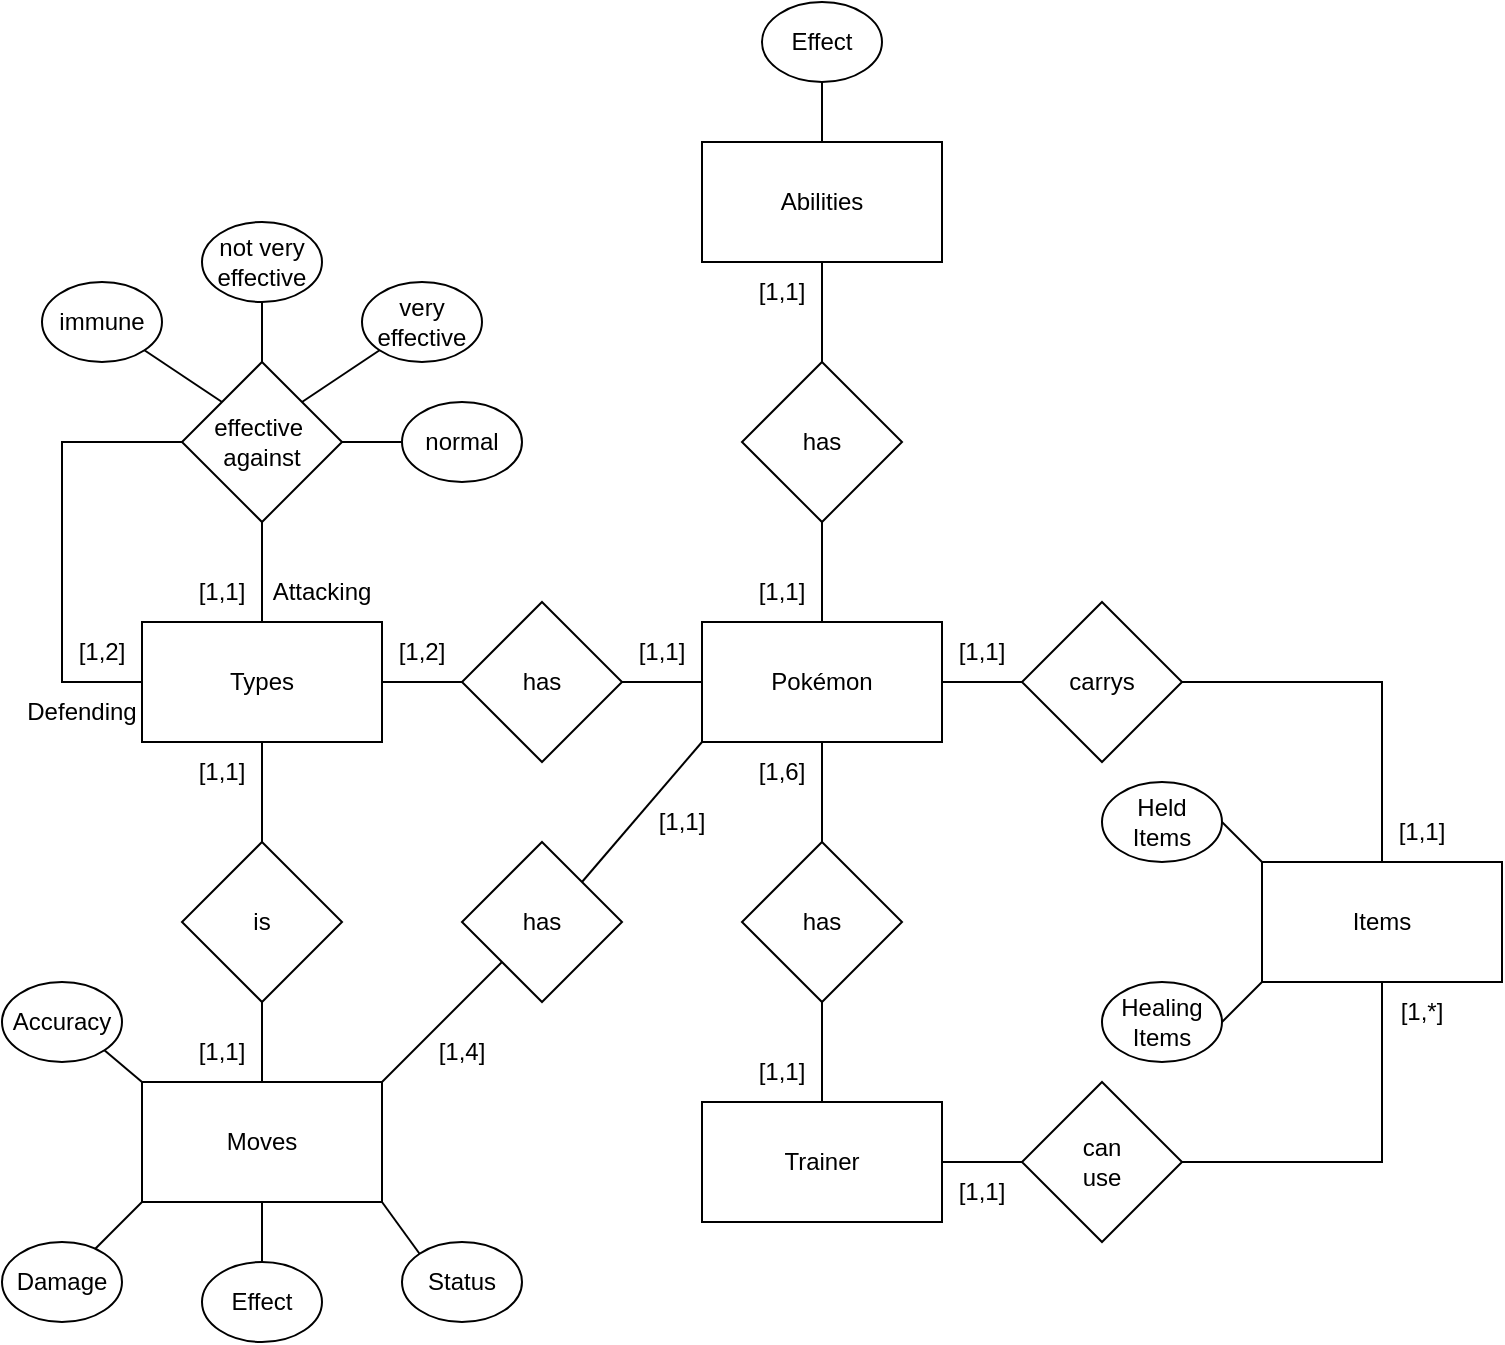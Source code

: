 <mxfile version="18.0.1" type="device"><diagram id="C5RBs43oDa-KdzZeNtuy" name="Page-1"><mxGraphModel dx="981" dy="597" grid="1" gridSize="10" guides="1" tooltips="1" connect="1" arrows="1" fold="1" page="1" pageScale="1" pageWidth="827" pageHeight="1169" math="0" shadow="0"><root><mxCell id="WIyWlLk6GJQsqaUBKTNV-0"/><mxCell id="WIyWlLk6GJQsqaUBKTNV-1" parent="WIyWlLk6GJQsqaUBKTNV-0"/><mxCell id="0MT_9OEl0rAt2nU6Ka5_-0" value="Pokémon" style="rounded=0;whiteSpace=wrap;html=1;" vertex="1" parent="WIyWlLk6GJQsqaUBKTNV-1"><mxGeometry x="360" y="330" width="120" height="60" as="geometry"/></mxCell><mxCell id="0MT_9OEl0rAt2nU6Ka5_-1" value="has" style="rhombus;whiteSpace=wrap;html=1;" vertex="1" parent="WIyWlLk6GJQsqaUBKTNV-1"><mxGeometry x="240" y="320" width="80" height="80" as="geometry"/></mxCell><mxCell id="0MT_9OEl0rAt2nU6Ka5_-2" value="Types" style="rounded=0;whiteSpace=wrap;html=1;" vertex="1" parent="WIyWlLk6GJQsqaUBKTNV-1"><mxGeometry x="80" y="330" width="120" height="60" as="geometry"/></mxCell><mxCell id="0MT_9OEl0rAt2nU6Ka5_-3" value="Abilities" style="rounded=0;whiteSpace=wrap;html=1;" vertex="1" parent="WIyWlLk6GJQsqaUBKTNV-1"><mxGeometry x="360" y="90" width="120" height="60" as="geometry"/></mxCell><mxCell id="0MT_9OEl0rAt2nU6Ka5_-4" value="has" style="rhombus;whiteSpace=wrap;html=1;" vertex="1" parent="WIyWlLk6GJQsqaUBKTNV-1"><mxGeometry x="380" y="200" width="80" height="80" as="geometry"/></mxCell><mxCell id="0MT_9OEl0rAt2nU6Ka5_-5" value="has" style="rhombus;whiteSpace=wrap;html=1;" vertex="1" parent="WIyWlLk6GJQsqaUBKTNV-1"><mxGeometry x="380" y="440" width="80" height="80" as="geometry"/></mxCell><mxCell id="0MT_9OEl0rAt2nU6Ka5_-8" value="Trainer" style="rounded=0;whiteSpace=wrap;html=1;" vertex="1" parent="WIyWlLk6GJQsqaUBKTNV-1"><mxGeometry x="360" y="570" width="120" height="60" as="geometry"/></mxCell><mxCell id="0MT_9OEl0rAt2nU6Ka5_-9" value="carrys" style="rhombus;whiteSpace=wrap;html=1;" vertex="1" parent="WIyWlLk6GJQsqaUBKTNV-1"><mxGeometry x="520" y="320" width="80" height="80" as="geometry"/></mxCell><mxCell id="0MT_9OEl0rAt2nU6Ka5_-10" value="Items" style="rounded=0;whiteSpace=wrap;html=1;" vertex="1" parent="WIyWlLk6GJQsqaUBKTNV-1"><mxGeometry x="640" y="450" width="120" height="60" as="geometry"/></mxCell><mxCell id="0MT_9OEl0rAt2nU6Ka5_-11" value="can&lt;br&gt;use" style="rhombus;whiteSpace=wrap;html=1;" vertex="1" parent="WIyWlLk6GJQsqaUBKTNV-1"><mxGeometry x="520" y="560" width="80" height="80" as="geometry"/></mxCell><mxCell id="0MT_9OEl0rAt2nU6Ka5_-12" value="" style="endArrow=none;html=1;rounded=0;entryX=1;entryY=0.5;entryDx=0;entryDy=0;exitX=0.5;exitY=0;exitDx=0;exitDy=0;" edge="1" parent="WIyWlLk6GJQsqaUBKTNV-1" source="0MT_9OEl0rAt2nU6Ka5_-10" target="0MT_9OEl0rAt2nU6Ka5_-9"><mxGeometry width="50" height="50" relative="1" as="geometry"><mxPoint x="480" y="490" as="sourcePoint"/><mxPoint x="530" y="440" as="targetPoint"/><Array as="points"><mxPoint x="700" y="360"/></Array></mxGeometry></mxCell><mxCell id="0MT_9OEl0rAt2nU6Ka5_-13" value="" style="endArrow=none;html=1;rounded=0;entryX=1;entryY=0.5;entryDx=0;entryDy=0;exitX=0.5;exitY=1;exitDx=0;exitDy=0;" edge="1" parent="WIyWlLk6GJQsqaUBKTNV-1" source="0MT_9OEl0rAt2nU6Ka5_-10" target="0MT_9OEl0rAt2nU6Ka5_-11"><mxGeometry width="50" height="50" relative="1" as="geometry"><mxPoint x="710" y="460" as="sourcePoint"/><mxPoint x="610" y="370.0" as="targetPoint"/><Array as="points"><mxPoint x="700" y="600"/></Array></mxGeometry></mxCell><mxCell id="0MT_9OEl0rAt2nU6Ka5_-14" value="" style="endArrow=none;html=1;rounded=0;exitX=1;exitY=0.5;exitDx=0;exitDy=0;entryX=0;entryY=0.5;entryDx=0;entryDy=0;" edge="1" parent="WIyWlLk6GJQsqaUBKTNV-1" source="0MT_9OEl0rAt2nU6Ka5_-8" target="0MT_9OEl0rAt2nU6Ka5_-11"><mxGeometry width="50" height="50" relative="1" as="geometry"><mxPoint x="480" y="490" as="sourcePoint"/><mxPoint x="530" y="440" as="targetPoint"/></mxGeometry></mxCell><mxCell id="0MT_9OEl0rAt2nU6Ka5_-15" value="" style="endArrow=none;html=1;rounded=0;exitX=0.5;exitY=0;exitDx=0;exitDy=0;entryX=0.5;entryY=1;entryDx=0;entryDy=0;" edge="1" parent="WIyWlLk6GJQsqaUBKTNV-1" source="0MT_9OEl0rAt2nU6Ka5_-8" target="0MT_9OEl0rAt2nU6Ka5_-5"><mxGeometry width="50" height="50" relative="1" as="geometry"><mxPoint x="480" y="490" as="sourcePoint"/><mxPoint x="530" y="440" as="targetPoint"/></mxGeometry></mxCell><mxCell id="0MT_9OEl0rAt2nU6Ka5_-19" value="" style="endArrow=none;html=1;rounded=0;exitX=0.5;exitY=0;exitDx=0;exitDy=0;entryX=0.5;entryY=1;entryDx=0;entryDy=0;" edge="1" parent="WIyWlLk6GJQsqaUBKTNV-1" source="0MT_9OEl0rAt2nU6Ka5_-5" target="0MT_9OEl0rAt2nU6Ka5_-0"><mxGeometry width="50" height="50" relative="1" as="geometry"><mxPoint x="480" y="490" as="sourcePoint"/><mxPoint x="530" y="440" as="targetPoint"/></mxGeometry></mxCell><mxCell id="0MT_9OEl0rAt2nU6Ka5_-20" value="" style="endArrow=none;html=1;rounded=0;entryX=0;entryY=0.5;entryDx=0;entryDy=0;exitX=1;exitY=0.5;exitDx=0;exitDy=0;" edge="1" parent="WIyWlLk6GJQsqaUBKTNV-1" source="0MT_9OEl0rAt2nU6Ka5_-0" target="0MT_9OEl0rAt2nU6Ka5_-9"><mxGeometry width="50" height="50" relative="1" as="geometry"><mxPoint x="480" y="490" as="sourcePoint"/><mxPoint x="530" y="440" as="targetPoint"/></mxGeometry></mxCell><mxCell id="0MT_9OEl0rAt2nU6Ka5_-21" value="" style="endArrow=none;html=1;rounded=0;exitX=0.5;exitY=0;exitDx=0;exitDy=0;entryX=0.5;entryY=1;entryDx=0;entryDy=0;" edge="1" parent="WIyWlLk6GJQsqaUBKTNV-1" source="0MT_9OEl0rAt2nU6Ka5_-0" target="0MT_9OEl0rAt2nU6Ka5_-4"><mxGeometry width="50" height="50" relative="1" as="geometry"><mxPoint x="480" y="490" as="sourcePoint"/><mxPoint x="530" y="440" as="targetPoint"/></mxGeometry></mxCell><mxCell id="0MT_9OEl0rAt2nU6Ka5_-22" value="" style="endArrow=none;html=1;rounded=0;exitX=0.5;exitY=0;exitDx=0;exitDy=0;entryX=0.5;entryY=1;entryDx=0;entryDy=0;" edge="1" parent="WIyWlLk6GJQsqaUBKTNV-1" source="0MT_9OEl0rAt2nU6Ka5_-4" target="0MT_9OEl0rAt2nU6Ka5_-3"><mxGeometry width="50" height="50" relative="1" as="geometry"><mxPoint x="460" y="280" as="sourcePoint"/><mxPoint x="510" y="230" as="targetPoint"/></mxGeometry></mxCell><mxCell id="0MT_9OEl0rAt2nU6Ka5_-23" value="" style="endArrow=none;html=1;rounded=0;exitX=1;exitY=0.5;exitDx=0;exitDy=0;entryX=0;entryY=0.5;entryDx=0;entryDy=0;" edge="1" parent="WIyWlLk6GJQsqaUBKTNV-1" source="0MT_9OEl0rAt2nU6Ka5_-1" target="0MT_9OEl0rAt2nU6Ka5_-0"><mxGeometry width="50" height="50" relative="1" as="geometry"><mxPoint x="350" y="450" as="sourcePoint"/><mxPoint x="400" y="400" as="targetPoint"/></mxGeometry></mxCell><mxCell id="0MT_9OEl0rAt2nU6Ka5_-24" value="" style="endArrow=none;html=1;rounded=0;exitX=1;exitY=0.5;exitDx=0;exitDy=0;entryX=0;entryY=0.5;entryDx=0;entryDy=0;" edge="1" parent="WIyWlLk6GJQsqaUBKTNV-1" source="0MT_9OEl0rAt2nU6Ka5_-2" target="0MT_9OEl0rAt2nU6Ka5_-1"><mxGeometry width="50" height="50" relative="1" as="geometry"><mxPoint x="350" y="450" as="sourcePoint"/><mxPoint x="400" y="400" as="targetPoint"/></mxGeometry></mxCell><mxCell id="0MT_9OEl0rAt2nU6Ka5_-25" value="Held&lt;br&gt;Items" style="ellipse;whiteSpace=wrap;html=1;" vertex="1" parent="WIyWlLk6GJQsqaUBKTNV-1"><mxGeometry x="560" y="410" width="60" height="40" as="geometry"/></mxCell><mxCell id="0MT_9OEl0rAt2nU6Ka5_-26" value="Healing&lt;br&gt;Items" style="ellipse;whiteSpace=wrap;html=1;" vertex="1" parent="WIyWlLk6GJQsqaUBKTNV-1"><mxGeometry x="560" y="510" width="60" height="40" as="geometry"/></mxCell><mxCell id="0MT_9OEl0rAt2nU6Ka5_-27" value="" style="endArrow=none;html=1;rounded=0;exitX=1;exitY=0.5;exitDx=0;exitDy=0;entryX=0;entryY=1;entryDx=0;entryDy=0;" edge="1" parent="WIyWlLk6GJQsqaUBKTNV-1" source="0MT_9OEl0rAt2nU6Ka5_-26" target="0MT_9OEl0rAt2nU6Ka5_-10"><mxGeometry width="50" height="50" relative="1" as="geometry"><mxPoint x="450" y="470" as="sourcePoint"/><mxPoint x="500" y="420" as="targetPoint"/></mxGeometry></mxCell><mxCell id="0MT_9OEl0rAt2nU6Ka5_-28" value="" style="endArrow=none;html=1;rounded=0;exitX=1;exitY=0.5;exitDx=0;exitDy=0;entryX=0;entryY=0;entryDx=0;entryDy=0;" edge="1" parent="WIyWlLk6GJQsqaUBKTNV-1" source="0MT_9OEl0rAt2nU6Ka5_-25" target="0MT_9OEl0rAt2nU6Ka5_-10"><mxGeometry width="50" height="50" relative="1" as="geometry"><mxPoint x="450" y="470" as="sourcePoint"/><mxPoint x="500" y="420" as="targetPoint"/></mxGeometry></mxCell><mxCell id="0MT_9OEl0rAt2nU6Ka5_-29" value="effective&amp;nbsp;&lt;br&gt;against" style="rhombus;whiteSpace=wrap;html=1;" vertex="1" parent="WIyWlLk6GJQsqaUBKTNV-1"><mxGeometry x="100" y="200" width="80" height="80" as="geometry"/></mxCell><mxCell id="0MT_9OEl0rAt2nU6Ka5_-30" value="" style="endArrow=none;html=1;rounded=0;exitX=0.5;exitY=0;exitDx=0;exitDy=0;" edge="1" parent="WIyWlLk6GJQsqaUBKTNV-1" source="0MT_9OEl0rAt2nU6Ka5_-2" target="0MT_9OEl0rAt2nU6Ka5_-29"><mxGeometry width="50" height="50" relative="1" as="geometry"><mxPoint x="250" y="400" as="sourcePoint"/><mxPoint x="300" y="350" as="targetPoint"/></mxGeometry></mxCell><mxCell id="0MT_9OEl0rAt2nU6Ka5_-31" value="" style="endArrow=none;html=1;rounded=0;exitX=0;exitY=0.5;exitDx=0;exitDy=0;entryX=0;entryY=0.5;entryDx=0;entryDy=0;" edge="1" parent="WIyWlLk6GJQsqaUBKTNV-1" source="0MT_9OEl0rAt2nU6Ka5_-29" target="0MT_9OEl0rAt2nU6Ka5_-2"><mxGeometry width="50" height="50" relative="1" as="geometry"><mxPoint x="250" y="400" as="sourcePoint"/><mxPoint x="40" y="360" as="targetPoint"/><Array as="points"><mxPoint x="40" y="240"/><mxPoint x="40" y="360"/></Array></mxGeometry></mxCell><mxCell id="0MT_9OEl0rAt2nU6Ka5_-32" value="Attacking" style="text;html=1;strokeColor=none;fillColor=none;align=center;verticalAlign=middle;whiteSpace=wrap;rounded=0;" vertex="1" parent="WIyWlLk6GJQsqaUBKTNV-1"><mxGeometry x="140" y="300" width="60" height="30" as="geometry"/></mxCell><mxCell id="0MT_9OEl0rAt2nU6Ka5_-33" value="Defending" style="text;html=1;strokeColor=none;fillColor=none;align=center;verticalAlign=middle;whiteSpace=wrap;rounded=0;" vertex="1" parent="WIyWlLk6GJQsqaUBKTNV-1"><mxGeometry x="20" y="360" width="60" height="30" as="geometry"/></mxCell><mxCell id="0MT_9OEl0rAt2nU6Ka5_-34" value="normal" style="ellipse;whiteSpace=wrap;html=1;" vertex="1" parent="WIyWlLk6GJQsqaUBKTNV-1"><mxGeometry x="210" y="220" width="60" height="40" as="geometry"/></mxCell><mxCell id="0MT_9OEl0rAt2nU6Ka5_-35" value="not very effective" style="ellipse;whiteSpace=wrap;html=1;" vertex="1" parent="WIyWlLk6GJQsqaUBKTNV-1"><mxGeometry x="110" y="130" width="60" height="40" as="geometry"/></mxCell><mxCell id="0MT_9OEl0rAt2nU6Ka5_-36" value="very effective" style="ellipse;whiteSpace=wrap;html=1;" vertex="1" parent="WIyWlLk6GJQsqaUBKTNV-1"><mxGeometry x="190" y="160" width="60" height="40" as="geometry"/></mxCell><mxCell id="0MT_9OEl0rAt2nU6Ka5_-37" value="immune" style="ellipse;whiteSpace=wrap;html=1;" vertex="1" parent="WIyWlLk6GJQsqaUBKTNV-1"><mxGeometry x="30" y="160" width="60" height="40" as="geometry"/></mxCell><mxCell id="0MT_9OEl0rAt2nU6Ka5_-38" value="" style="endArrow=none;html=1;rounded=0;exitX=1;exitY=0.5;exitDx=0;exitDy=0;entryX=0;entryY=0.5;entryDx=0;entryDy=0;" edge="1" parent="WIyWlLk6GJQsqaUBKTNV-1" source="0MT_9OEl0rAt2nU6Ka5_-29" target="0MT_9OEl0rAt2nU6Ka5_-34"><mxGeometry width="50" height="50" relative="1" as="geometry"><mxPoint x="210" y="280" as="sourcePoint"/><mxPoint x="260" y="230" as="targetPoint"/></mxGeometry></mxCell><mxCell id="0MT_9OEl0rAt2nU6Ka5_-39" value="" style="endArrow=none;html=1;rounded=0;exitX=1;exitY=0;exitDx=0;exitDy=0;entryX=0;entryY=1;entryDx=0;entryDy=0;" edge="1" parent="WIyWlLk6GJQsqaUBKTNV-1" source="0MT_9OEl0rAt2nU6Ka5_-29" target="0MT_9OEl0rAt2nU6Ka5_-36"><mxGeometry width="50" height="50" relative="1" as="geometry"><mxPoint x="210" y="280" as="sourcePoint"/><mxPoint x="260" y="230" as="targetPoint"/></mxGeometry></mxCell><mxCell id="0MT_9OEl0rAt2nU6Ka5_-40" value="" style="endArrow=none;html=1;rounded=0;exitX=0.5;exitY=0;exitDx=0;exitDy=0;entryX=0.5;entryY=1;entryDx=0;entryDy=0;" edge="1" parent="WIyWlLk6GJQsqaUBKTNV-1" source="0MT_9OEl0rAt2nU6Ka5_-29" target="0MT_9OEl0rAt2nU6Ka5_-35"><mxGeometry width="50" height="50" relative="1" as="geometry"><mxPoint x="210" y="280" as="sourcePoint"/><mxPoint x="260" y="230" as="targetPoint"/></mxGeometry></mxCell><mxCell id="0MT_9OEl0rAt2nU6Ka5_-41" value="" style="endArrow=none;html=1;rounded=0;exitX=0;exitY=0;exitDx=0;exitDy=0;entryX=1;entryY=1;entryDx=0;entryDy=0;" edge="1" parent="WIyWlLk6GJQsqaUBKTNV-1" source="0MT_9OEl0rAt2nU6Ka5_-29" target="0MT_9OEl0rAt2nU6Ka5_-37"><mxGeometry width="50" height="50" relative="1" as="geometry"><mxPoint x="210" y="280" as="sourcePoint"/><mxPoint x="260" y="230" as="targetPoint"/></mxGeometry></mxCell><mxCell id="0MT_9OEl0rAt2nU6Ka5_-42" value="Moves" style="rounded=0;whiteSpace=wrap;html=1;" vertex="1" parent="WIyWlLk6GJQsqaUBKTNV-1"><mxGeometry x="80" y="560" width="120" height="60" as="geometry"/></mxCell><mxCell id="0MT_9OEl0rAt2nU6Ka5_-43" value="has" style="rhombus;whiteSpace=wrap;html=1;" vertex="1" parent="WIyWlLk6GJQsqaUBKTNV-1"><mxGeometry x="240" y="440" width="80" height="80" as="geometry"/></mxCell><mxCell id="0MT_9OEl0rAt2nU6Ka5_-44" value="is" style="rhombus;whiteSpace=wrap;html=1;" vertex="1" parent="WIyWlLk6GJQsqaUBKTNV-1"><mxGeometry x="100" y="440" width="80" height="80" as="geometry"/></mxCell><mxCell id="0MT_9OEl0rAt2nU6Ka5_-45" value="" style="endArrow=none;html=1;rounded=0;entryX=0;entryY=1;entryDx=0;entryDy=0;exitX=1;exitY=0;exitDx=0;exitDy=0;" edge="1" parent="WIyWlLk6GJQsqaUBKTNV-1" source="0MT_9OEl0rAt2nU6Ka5_-43" target="0MT_9OEl0rAt2nU6Ka5_-0"><mxGeometry width="50" height="50" relative="1" as="geometry"><mxPoint x="250" y="460" as="sourcePoint"/><mxPoint x="300" y="410" as="targetPoint"/></mxGeometry></mxCell><mxCell id="0MT_9OEl0rAt2nU6Ka5_-46" value="" style="endArrow=none;html=1;rounded=0;exitX=1;exitY=0;exitDx=0;exitDy=0;entryX=0;entryY=1;entryDx=0;entryDy=0;" edge="1" parent="WIyWlLk6GJQsqaUBKTNV-1" source="0MT_9OEl0rAt2nU6Ka5_-42" target="0MT_9OEl0rAt2nU6Ka5_-43"><mxGeometry width="50" height="50" relative="1" as="geometry"><mxPoint x="250" y="460" as="sourcePoint"/><mxPoint x="300" y="410" as="targetPoint"/></mxGeometry></mxCell><mxCell id="0MT_9OEl0rAt2nU6Ka5_-47" value="" style="endArrow=none;html=1;rounded=0;exitX=0.5;exitY=0;exitDx=0;exitDy=0;entryX=0.5;entryY=1;entryDx=0;entryDy=0;" edge="1" parent="WIyWlLk6GJQsqaUBKTNV-1" source="0MT_9OEl0rAt2nU6Ka5_-42" target="0MT_9OEl0rAt2nU6Ka5_-44"><mxGeometry width="50" height="50" relative="1" as="geometry"><mxPoint x="250" y="460" as="sourcePoint"/><mxPoint x="300" y="410" as="targetPoint"/></mxGeometry></mxCell><mxCell id="0MT_9OEl0rAt2nU6Ka5_-48" value="" style="endArrow=none;html=1;rounded=0;exitX=0.5;exitY=0;exitDx=0;exitDy=0;entryX=0.5;entryY=1;entryDx=0;entryDy=0;" edge="1" parent="WIyWlLk6GJQsqaUBKTNV-1" source="0MT_9OEl0rAt2nU6Ka5_-44" target="0MT_9OEl0rAt2nU6Ka5_-2"><mxGeometry width="50" height="50" relative="1" as="geometry"><mxPoint x="250" y="460" as="sourcePoint"/><mxPoint x="300" y="410" as="targetPoint"/></mxGeometry></mxCell><mxCell id="0MT_9OEl0rAt2nU6Ka5_-49" value="Effect" style="ellipse;whiteSpace=wrap;html=1;" vertex="1" parent="WIyWlLk6GJQsqaUBKTNV-1"><mxGeometry x="110" y="650" width="60" height="40" as="geometry"/></mxCell><mxCell id="0MT_9OEl0rAt2nU6Ka5_-50" value="Status" style="ellipse;whiteSpace=wrap;html=1;" vertex="1" parent="WIyWlLk6GJQsqaUBKTNV-1"><mxGeometry x="210" y="640" width="60" height="40" as="geometry"/></mxCell><mxCell id="0MT_9OEl0rAt2nU6Ka5_-51" value="Damage" style="ellipse;whiteSpace=wrap;html=1;" vertex="1" parent="WIyWlLk6GJQsqaUBKTNV-1"><mxGeometry x="10" y="640" width="60" height="40" as="geometry"/></mxCell><mxCell id="0MT_9OEl0rAt2nU6Ka5_-52" value="Accuracy" style="ellipse;whiteSpace=wrap;html=1;" vertex="1" parent="WIyWlLk6GJQsqaUBKTNV-1"><mxGeometry x="10" y="510" width="60" height="40" as="geometry"/></mxCell><mxCell id="0MT_9OEl0rAt2nU6Ka5_-53" value="" style="endArrow=none;html=1;rounded=0;exitX=1;exitY=1;exitDx=0;exitDy=0;entryX=0;entryY=0;entryDx=0;entryDy=0;" edge="1" parent="WIyWlLk6GJQsqaUBKTNV-1" source="0MT_9OEl0rAt2nU6Ka5_-52" target="0MT_9OEl0rAt2nU6Ka5_-42"><mxGeometry width="50" height="50" relative="1" as="geometry"><mxPoint x="280" y="490" as="sourcePoint"/><mxPoint x="330" y="440" as="targetPoint"/></mxGeometry></mxCell><mxCell id="0MT_9OEl0rAt2nU6Ka5_-54" value="" style="endArrow=none;html=1;rounded=0;entryX=0;entryY=1;entryDx=0;entryDy=0;" edge="1" parent="WIyWlLk6GJQsqaUBKTNV-1" source="0MT_9OEl0rAt2nU6Ka5_-51" target="0MT_9OEl0rAt2nU6Ka5_-42"><mxGeometry width="50" height="50" relative="1" as="geometry"><mxPoint x="280" y="490" as="sourcePoint"/><mxPoint x="330" y="440" as="targetPoint"/></mxGeometry></mxCell><mxCell id="0MT_9OEl0rAt2nU6Ka5_-55" value="" style="endArrow=none;html=1;rounded=0;exitX=0.5;exitY=0;exitDx=0;exitDy=0;entryX=0.5;entryY=1;entryDx=0;entryDy=0;" edge="1" parent="WIyWlLk6GJQsqaUBKTNV-1" source="0MT_9OEl0rAt2nU6Ka5_-49" target="0MT_9OEl0rAt2nU6Ka5_-42"><mxGeometry width="50" height="50" relative="1" as="geometry"><mxPoint x="280" y="490" as="sourcePoint"/><mxPoint x="330" y="440" as="targetPoint"/></mxGeometry></mxCell><mxCell id="0MT_9OEl0rAt2nU6Ka5_-56" value="" style="endArrow=none;html=1;rounded=0;entryX=1;entryY=1;entryDx=0;entryDy=0;exitX=0;exitY=0;exitDx=0;exitDy=0;" edge="1" parent="WIyWlLk6GJQsqaUBKTNV-1" source="0MT_9OEl0rAt2nU6Ka5_-50" target="0MT_9OEl0rAt2nU6Ka5_-42"><mxGeometry width="50" height="50" relative="1" as="geometry"><mxPoint x="280" y="490" as="sourcePoint"/><mxPoint x="330" y="440" as="targetPoint"/></mxGeometry></mxCell><mxCell id="0MT_9OEl0rAt2nU6Ka5_-58" value="Effect" style="ellipse;whiteSpace=wrap;html=1;" vertex="1" parent="WIyWlLk6GJQsqaUBKTNV-1"><mxGeometry x="390" y="20" width="60" height="40" as="geometry"/></mxCell><mxCell id="0MT_9OEl0rAt2nU6Ka5_-59" value="" style="endArrow=none;html=1;rounded=0;entryX=0.5;entryY=1;entryDx=0;entryDy=0;exitX=0.5;exitY=0;exitDx=0;exitDy=0;" edge="1" parent="WIyWlLk6GJQsqaUBKTNV-1" source="0MT_9OEl0rAt2nU6Ka5_-3" target="0MT_9OEl0rAt2nU6Ka5_-58"><mxGeometry width="50" height="50" relative="1" as="geometry"><mxPoint x="400" y="270" as="sourcePoint"/><mxPoint x="450" y="220" as="targetPoint"/></mxGeometry></mxCell><mxCell id="0MT_9OEl0rAt2nU6Ka5_-60" value="[1,1]" style="text;html=1;strokeColor=none;fillColor=none;align=center;verticalAlign=middle;whiteSpace=wrap;rounded=0;" vertex="1" parent="WIyWlLk6GJQsqaUBKTNV-1"><mxGeometry x="90" y="300" width="60" height="30" as="geometry"/></mxCell><mxCell id="0MT_9OEl0rAt2nU6Ka5_-61" value="[1,2]" style="text;html=1;strokeColor=none;fillColor=none;align=center;verticalAlign=middle;whiteSpace=wrap;rounded=0;" vertex="1" parent="WIyWlLk6GJQsqaUBKTNV-1"><mxGeometry x="30" y="330" width="60" height="30" as="geometry"/></mxCell><mxCell id="0MT_9OEl0rAt2nU6Ka5_-62" value="[1,1]" style="text;html=1;strokeColor=none;fillColor=none;align=center;verticalAlign=middle;whiteSpace=wrap;rounded=0;" vertex="1" parent="WIyWlLk6GJQsqaUBKTNV-1"><mxGeometry x="690" y="420" width="60" height="30" as="geometry"/></mxCell><mxCell id="0MT_9OEl0rAt2nU6Ka5_-63" style="edgeStyle=orthogonalEdgeStyle;rounded=0;orthogonalLoop=1;jettySize=auto;html=1;exitX=0.5;exitY=1;exitDx=0;exitDy=0;" edge="1" parent="WIyWlLk6GJQsqaUBKTNV-1" source="0MT_9OEl0rAt2nU6Ka5_-62" target="0MT_9OEl0rAt2nU6Ka5_-62"><mxGeometry relative="1" as="geometry"/></mxCell><mxCell id="0MT_9OEl0rAt2nU6Ka5_-64" value="[1,1]" style="text;html=1;strokeColor=none;fillColor=none;align=center;verticalAlign=middle;whiteSpace=wrap;rounded=0;" vertex="1" parent="WIyWlLk6GJQsqaUBKTNV-1"><mxGeometry x="470" y="330" width="60" height="30" as="geometry"/></mxCell><mxCell id="0MT_9OEl0rAt2nU6Ka5_-65" value="[1,1]" style="text;html=1;strokeColor=none;fillColor=none;align=center;verticalAlign=middle;whiteSpace=wrap;rounded=0;" vertex="1" parent="WIyWlLk6GJQsqaUBKTNV-1"><mxGeometry x="370" y="540" width="60" height="30" as="geometry"/></mxCell><mxCell id="0MT_9OEl0rAt2nU6Ka5_-66" value="[1,6]" style="text;html=1;strokeColor=none;fillColor=none;align=center;verticalAlign=middle;whiteSpace=wrap;rounded=0;" vertex="1" parent="WIyWlLk6GJQsqaUBKTNV-1"><mxGeometry x="370" y="390" width="60" height="30" as="geometry"/></mxCell><mxCell id="0MT_9OEl0rAt2nU6Ka5_-67" value="[1,1]" style="text;html=1;strokeColor=none;fillColor=none;align=center;verticalAlign=middle;whiteSpace=wrap;rounded=0;" vertex="1" parent="WIyWlLk6GJQsqaUBKTNV-1"><mxGeometry x="370" y="300" width="60" height="30" as="geometry"/></mxCell><mxCell id="0MT_9OEl0rAt2nU6Ka5_-68" value="[1,1]" style="text;html=1;strokeColor=none;fillColor=none;align=center;verticalAlign=middle;whiteSpace=wrap;rounded=0;" vertex="1" parent="WIyWlLk6GJQsqaUBKTNV-1"><mxGeometry x="370" y="150" width="60" height="30" as="geometry"/></mxCell><mxCell id="0MT_9OEl0rAt2nU6Ka5_-69" value="[1,1]" style="text;html=1;strokeColor=none;fillColor=none;align=center;verticalAlign=middle;whiteSpace=wrap;rounded=0;" vertex="1" parent="WIyWlLk6GJQsqaUBKTNV-1"><mxGeometry x="320" y="415" width="60" height="30" as="geometry"/></mxCell><mxCell id="0MT_9OEl0rAt2nU6Ka5_-70" value="[1,4]" style="text;html=1;strokeColor=none;fillColor=none;align=center;verticalAlign=middle;whiteSpace=wrap;rounded=0;" vertex="1" parent="WIyWlLk6GJQsqaUBKTNV-1"><mxGeometry x="210" y="530" width="60" height="30" as="geometry"/></mxCell><mxCell id="0MT_9OEl0rAt2nU6Ka5_-71" value="[1,1]" style="text;html=1;strokeColor=none;fillColor=none;align=center;verticalAlign=middle;whiteSpace=wrap;rounded=0;" vertex="1" parent="WIyWlLk6GJQsqaUBKTNV-1"><mxGeometry x="310" y="330" width="60" height="30" as="geometry"/></mxCell><mxCell id="0MT_9OEl0rAt2nU6Ka5_-72" value="[1,2]" style="text;html=1;strokeColor=none;fillColor=none;align=center;verticalAlign=middle;whiteSpace=wrap;rounded=0;" vertex="1" parent="WIyWlLk6GJQsqaUBKTNV-1"><mxGeometry x="190" y="330" width="60" height="30" as="geometry"/></mxCell><mxCell id="0MT_9OEl0rAt2nU6Ka5_-73" value="[1,1]" style="text;html=1;strokeColor=none;fillColor=none;align=center;verticalAlign=middle;whiteSpace=wrap;rounded=0;" vertex="1" parent="WIyWlLk6GJQsqaUBKTNV-1"><mxGeometry x="90" y="530" width="60" height="30" as="geometry"/></mxCell><mxCell id="0MT_9OEl0rAt2nU6Ka5_-74" value="[1,1]" style="text;html=1;strokeColor=none;fillColor=none;align=center;verticalAlign=middle;whiteSpace=wrap;rounded=0;" vertex="1" parent="WIyWlLk6GJQsqaUBKTNV-1"><mxGeometry x="90" y="390" width="60" height="30" as="geometry"/></mxCell><mxCell id="0MT_9OEl0rAt2nU6Ka5_-75" value="[1,1]" style="text;html=1;strokeColor=none;fillColor=none;align=center;verticalAlign=middle;whiteSpace=wrap;rounded=0;" vertex="1" parent="WIyWlLk6GJQsqaUBKTNV-1"><mxGeometry x="470" y="600" width="60" height="30" as="geometry"/></mxCell><mxCell id="0MT_9OEl0rAt2nU6Ka5_-76" value="[1,*]" style="text;html=1;strokeColor=none;fillColor=none;align=center;verticalAlign=middle;whiteSpace=wrap;rounded=0;" vertex="1" parent="WIyWlLk6GJQsqaUBKTNV-1"><mxGeometry x="690" y="510" width="60" height="30" as="geometry"/></mxCell></root></mxGraphModel></diagram></mxfile>
